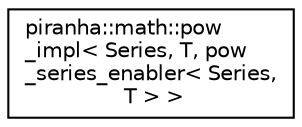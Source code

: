 digraph "Graphical Class Hierarchy"
{
  edge [fontname="Helvetica",fontsize="10",labelfontname="Helvetica",labelfontsize="10"];
  node [fontname="Helvetica",fontsize="10",shape=record];
  rankdir="LR";
  Node0 [label="piranha::math::pow\l_impl\< Series, T, pow\l_series_enabler\< Series,\l T \> \>",height=0.2,width=0.4,color="black", fillcolor="white", style="filled",URL="$structpiranha_1_1math_1_1pow__impl_3_01_series_00_01_t_00_01pow__series__enabler_3_01_series_00_01_t_01_4_01_4.html",tooltip="Specialisation of the piranha::math::pow() functor for piranha::series. "];
}
